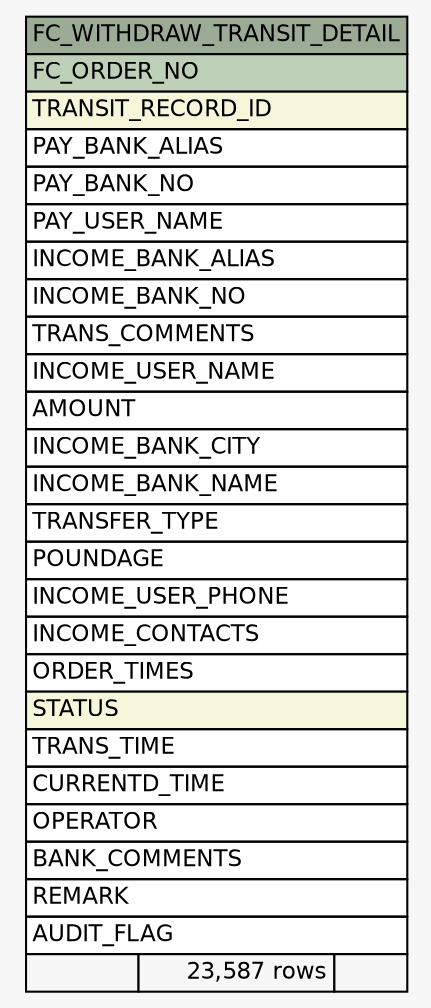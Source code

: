 // dot 2.26.0 on Linux 2.6.32-504.8.1.el6.x86_64
// SchemaSpy rev 590
digraph "FC_WITHDRAW_TRANSIT_DETAIL" {
  graph [
    rankdir="RL"
    bgcolor="#f7f7f7"
    nodesep="0.18"
    ranksep="0.46"
    fontname="Helvetica"
    fontsize="11"
  ];
  node [
    fontname="Helvetica"
    fontsize="11"
    shape="plaintext"
  ];
  edge [
    arrowsize="0.8"
  ];
  "FC_WITHDRAW_TRANSIT_DETAIL" [
    label=<
    <TABLE BORDER="0" CELLBORDER="1" CELLSPACING="0" BGCOLOR="#ffffff">
      <TR><TD COLSPAN="3" BGCOLOR="#9bab96" ALIGN="CENTER">FC_WITHDRAW_TRANSIT_DETAIL</TD></TR>
      <TR><TD PORT="FC_ORDER_NO" COLSPAN="3" BGCOLOR="#bed1b8" ALIGN="LEFT">FC_ORDER_NO</TD></TR>
      <TR><TD PORT="TRANSIT_RECORD_ID" COLSPAN="3" BGCOLOR="#f4f7da" ALIGN="LEFT">TRANSIT_RECORD_ID</TD></TR>
      <TR><TD PORT="PAY_BANK_ALIAS" COLSPAN="3" ALIGN="LEFT">PAY_BANK_ALIAS</TD></TR>
      <TR><TD PORT="PAY_BANK_NO" COLSPAN="3" ALIGN="LEFT">PAY_BANK_NO</TD></TR>
      <TR><TD PORT="PAY_USER_NAME" COLSPAN="3" ALIGN="LEFT">PAY_USER_NAME</TD></TR>
      <TR><TD PORT="INCOME_BANK_ALIAS" COLSPAN="3" ALIGN="LEFT">INCOME_BANK_ALIAS</TD></TR>
      <TR><TD PORT="INCOME_BANK_NO" COLSPAN="3" ALIGN="LEFT">INCOME_BANK_NO</TD></TR>
      <TR><TD PORT="TRANS_COMMENTS" COLSPAN="3" ALIGN="LEFT">TRANS_COMMENTS</TD></TR>
      <TR><TD PORT="INCOME_USER_NAME" COLSPAN="3" ALIGN="LEFT">INCOME_USER_NAME</TD></TR>
      <TR><TD PORT="AMOUNT" COLSPAN="3" ALIGN="LEFT">AMOUNT</TD></TR>
      <TR><TD PORT="INCOME_BANK_CITY" COLSPAN="3" ALIGN="LEFT">INCOME_BANK_CITY</TD></TR>
      <TR><TD PORT="INCOME_BANK_NAME" COLSPAN="3" ALIGN="LEFT">INCOME_BANK_NAME</TD></TR>
      <TR><TD PORT="TRANSFER_TYPE" COLSPAN="3" ALIGN="LEFT">TRANSFER_TYPE</TD></TR>
      <TR><TD PORT="POUNDAGE" COLSPAN="3" ALIGN="LEFT">POUNDAGE</TD></TR>
      <TR><TD PORT="INCOME_USER_PHONE" COLSPAN="3" ALIGN="LEFT">INCOME_USER_PHONE</TD></TR>
      <TR><TD PORT="INCOME_CONTACTS" COLSPAN="3" ALIGN="LEFT">INCOME_CONTACTS</TD></TR>
      <TR><TD PORT="ORDER_TIMES" COLSPAN="3" ALIGN="LEFT">ORDER_TIMES</TD></TR>
      <TR><TD PORT="STATUS" COLSPAN="3" BGCOLOR="#f4f7da" ALIGN="LEFT">STATUS</TD></TR>
      <TR><TD PORT="TRANS_TIME" COLSPAN="3" ALIGN="LEFT">TRANS_TIME</TD></TR>
      <TR><TD PORT="CURRENTD_TIME" COLSPAN="3" ALIGN="LEFT">CURRENTD_TIME</TD></TR>
      <TR><TD PORT="OPERATOR" COLSPAN="3" ALIGN="LEFT">OPERATOR</TD></TR>
      <TR><TD PORT="BANK_COMMENTS" COLSPAN="3" ALIGN="LEFT">BANK_COMMENTS</TD></TR>
      <TR><TD PORT="REMARK" COLSPAN="3" ALIGN="LEFT">REMARK</TD></TR>
      <TR><TD PORT="AUDIT_FLAG" COLSPAN="3" ALIGN="LEFT">AUDIT_FLAG</TD></TR>
      <TR><TD ALIGN="LEFT" BGCOLOR="#f7f7f7">  </TD><TD ALIGN="RIGHT" BGCOLOR="#f7f7f7">23,587 rows</TD><TD ALIGN="RIGHT" BGCOLOR="#f7f7f7">  </TD></TR>
    </TABLE>>
    URL="tables/FC_WITHDRAW_TRANSIT_DETAIL.html"
    tooltip="FC_WITHDRAW_TRANSIT_DETAIL"
  ];
}
